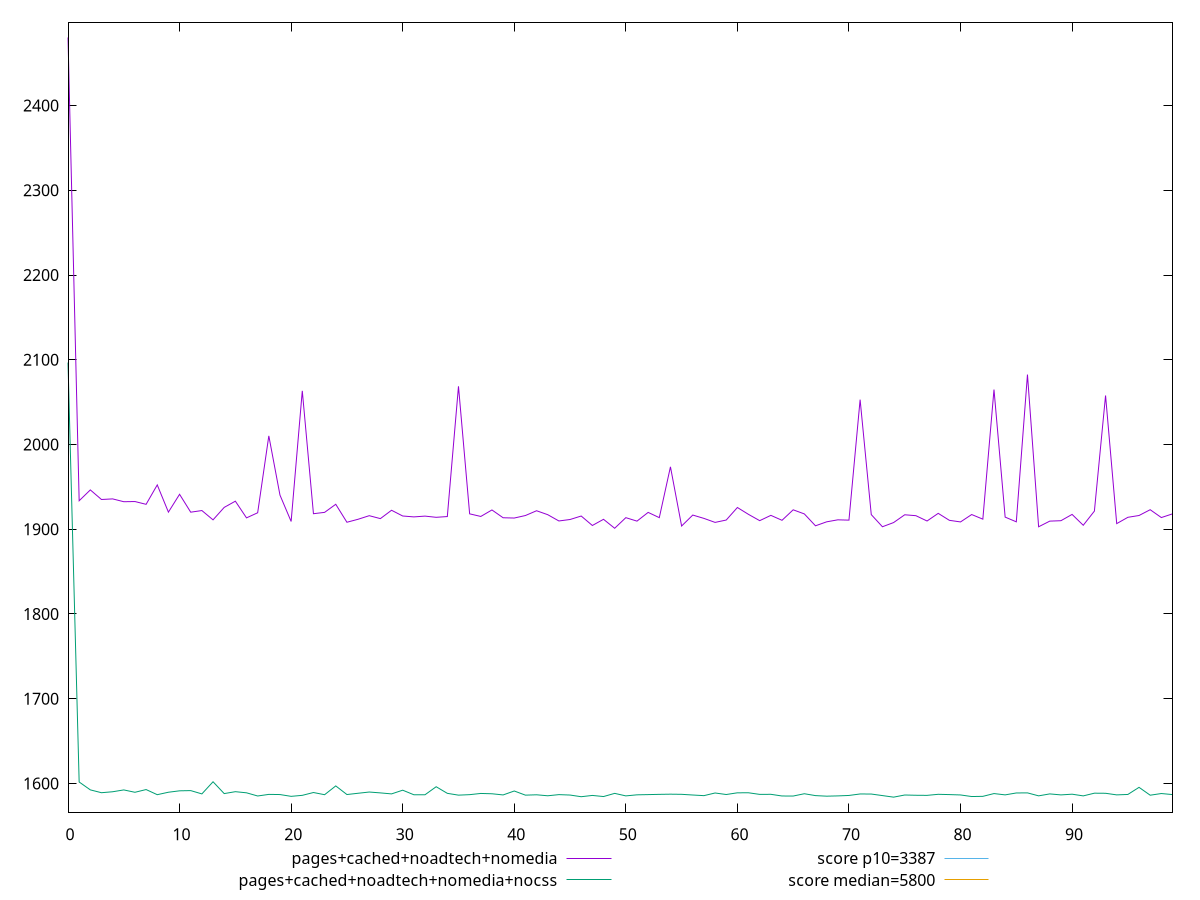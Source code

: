 reset

$pagesCachedNoadtechNomedia <<EOF
0 2480.271388028145
1 1933.60625
2 1946.4061999999994
3 1935.0984999999998
4 1935.8080000000002
5 1932.4768
6 1932.6950000000002
7 1929.4005
8 1952.3061000000002
9 1920.19635
10 1941.2255
11 1920.1282500000004
12 1922.0617
13 1911.0728499999998
14 1925.7748
15 1933.1239999999998
16 1913.4151
17 1919.4455000000003
18 2010.1831499999998
19 1940.26685
20 1909.17085
21 2063.31965
22 1918.3345
23 1919.913
24 1929.4523
25 1908.2478499999997
26 1911.7675
27 1915.9956499999998
28 1912.5394000000006
29 1922.4003000000002
30 1915.63195
31 1914.5724999999998
32 1915.4965000000002
33 1914.0766999999996
34 1914.9783000000002
35 2068.6223000000005
36 1918.1809
37 1915.0926499999998
38 1922.75725
39 1913.5537
40 1913.2241
41 1916.1839999999997
42 1921.8252499999999
43 1917.1787999999997
44 1909.76745
45 1911.4962500000001
46 1915.5955000000004
47 1904.4401500000001
48 1911.7233500000002
49 1901.1513500000005
50 1913.6673
51 1909.57445
52 1919.8801500000004
53 1913.68365
54 1973.6535500000002
55 1903.8154999999997
56 1916.734
57 1912.8100500000003
58 1908.08115
59 1910.8623000000007
60 1925.6553
61 1917.50785
62 1910.1318500000002
63 1916.3770000000002
64 1910.5475000000001
65 1922.9304999999997
66 1918.0865499999995
67 1904.0596999999998
68 1908.7474499999998
69 1911.1129999999998
70 1910.7455500000005
71 2052.9021000000002
72 1917.2674999999995
73 1902.94535
74 1907.8669500000003
75 1917.0694999999998
76 1915.9936000000002
77 1909.7275000000004
78 1918.7524999999998
79 1910.5274500000007
80 1908.62155
81 1917.3609499999998
82 1911.9044000000001
83 2064.81205
84 1914.32845
85 1908.7534999999993
86 2082.4880000000003
87 1902.9070000000002
88 1909.5810000000001
89 1910.0737
90 1917.5087
91 1904.69975
92 1921.4145000000003
93 2057.803
94 1906.6396000000007
95 1914.0903999999998
96 1916.2128000000005
97 1923.0459
98 1913.797
99 1918.1365
EOF

$pagesCachedNoadtechNomediaNocss <<EOF
0 2096.6846899097445
1 1601.743
2 1592.45435
3 1589.106
4 1590.2295
5 1592.3989000000001
6 1589.6067500000004
7 1592.8225500000003
8 1586.7777999999998
9 1589.6706999999997
10 1591.3332500000001
11 1591.5945
12 1587.7009999999998
13 1602.0282000000002
14 1588.0744999999997
15 1590.3213
16 1588.98765
17 1585.237
18 1587.1210499999997
19 1586.933
20 1584.8181999999997
21 1585.99455
22 1589.3428
23 1586.7523999999999
24 1597.1285
25 1586.95825
26 1588.45805
27 1589.9099999999999
28 1588.8905000000002
29 1587.7060999999999
30 1592.0801999999999
31 1586.6899999999998
32 1586.6981500000002
33 1596.1574999999998
34 1588.3654999999999
35 1586.2314999999999
36 1586.8096999999998
37 1588.2376
38 1587.8600499999998
39 1586.4813
40 1591.1285
41 1586.2369999999999
42 1586.6513
43 1585.4962500000001
44 1586.84795
45 1586.3517500000003
46 1584.3872000000001
47 1585.8951
48 1584.5807499999996
49 1588.3280499999996
50 1585.3604999999998
51 1586.6105
52 1586.873
53 1587.1605
54 1587.3699000000001
55 1587.1970999999999
56 1586.39205
57 1585.64045
58 1588.7763
59 1586.973
60 1588.9845
61 1589.0147000000002
62 1587.1275
63 1587.2091999999998
64 1585.2359999999999
65 1585.1779999999999
66 1587.8980000000001
67 1585.6868999999997
68 1585.02025
69 1585.3428999999996
70 1585.8724999999997
71 1587.6249500000004
72 1587.5367
73 1585.72
74 1583.8697000000002
75 1586.4031000000002
76 1586.0978999999998
77 1585.98085
78 1587.216
79 1586.8871499999996
80 1586.46
81 1584.5865
82 1584.81685
83 1588.0929999999998
84 1586.549
85 1588.7979999999998
86 1588.9079499999998
87 1585.4054999999998
88 1587.6950500000003
89 1586.52785
90 1587.3583500000002
91 1585.3595
92 1588.5535
93 1588.4306500000002
94 1586.54225
95 1587.0524
96 1595.4447
97 1586.1742
98 1588.1387
99 1586.8999999999999
EOF

set key outside below
set xrange [0:99]
set yrange [1565.9416662394374:2498.1994217887077]
set trange [1565.9416662394374:2498.1994217887077]
set terminal svg size 640, 520 enhanced background rgb 'white'
set output "report_00023_2021-02-20T12:14:57.249Z/speed-index/comparison/line/3_vs_4.svg"

plot $pagesCachedNoadtechNomedia title "pages+cached+noadtech+nomedia" with line, \
     $pagesCachedNoadtechNomediaNocss title "pages+cached+noadtech+nomedia+nocss" with line, \
     3387 title "score p10=3387", \
     5800 title "score median=5800"

reset

